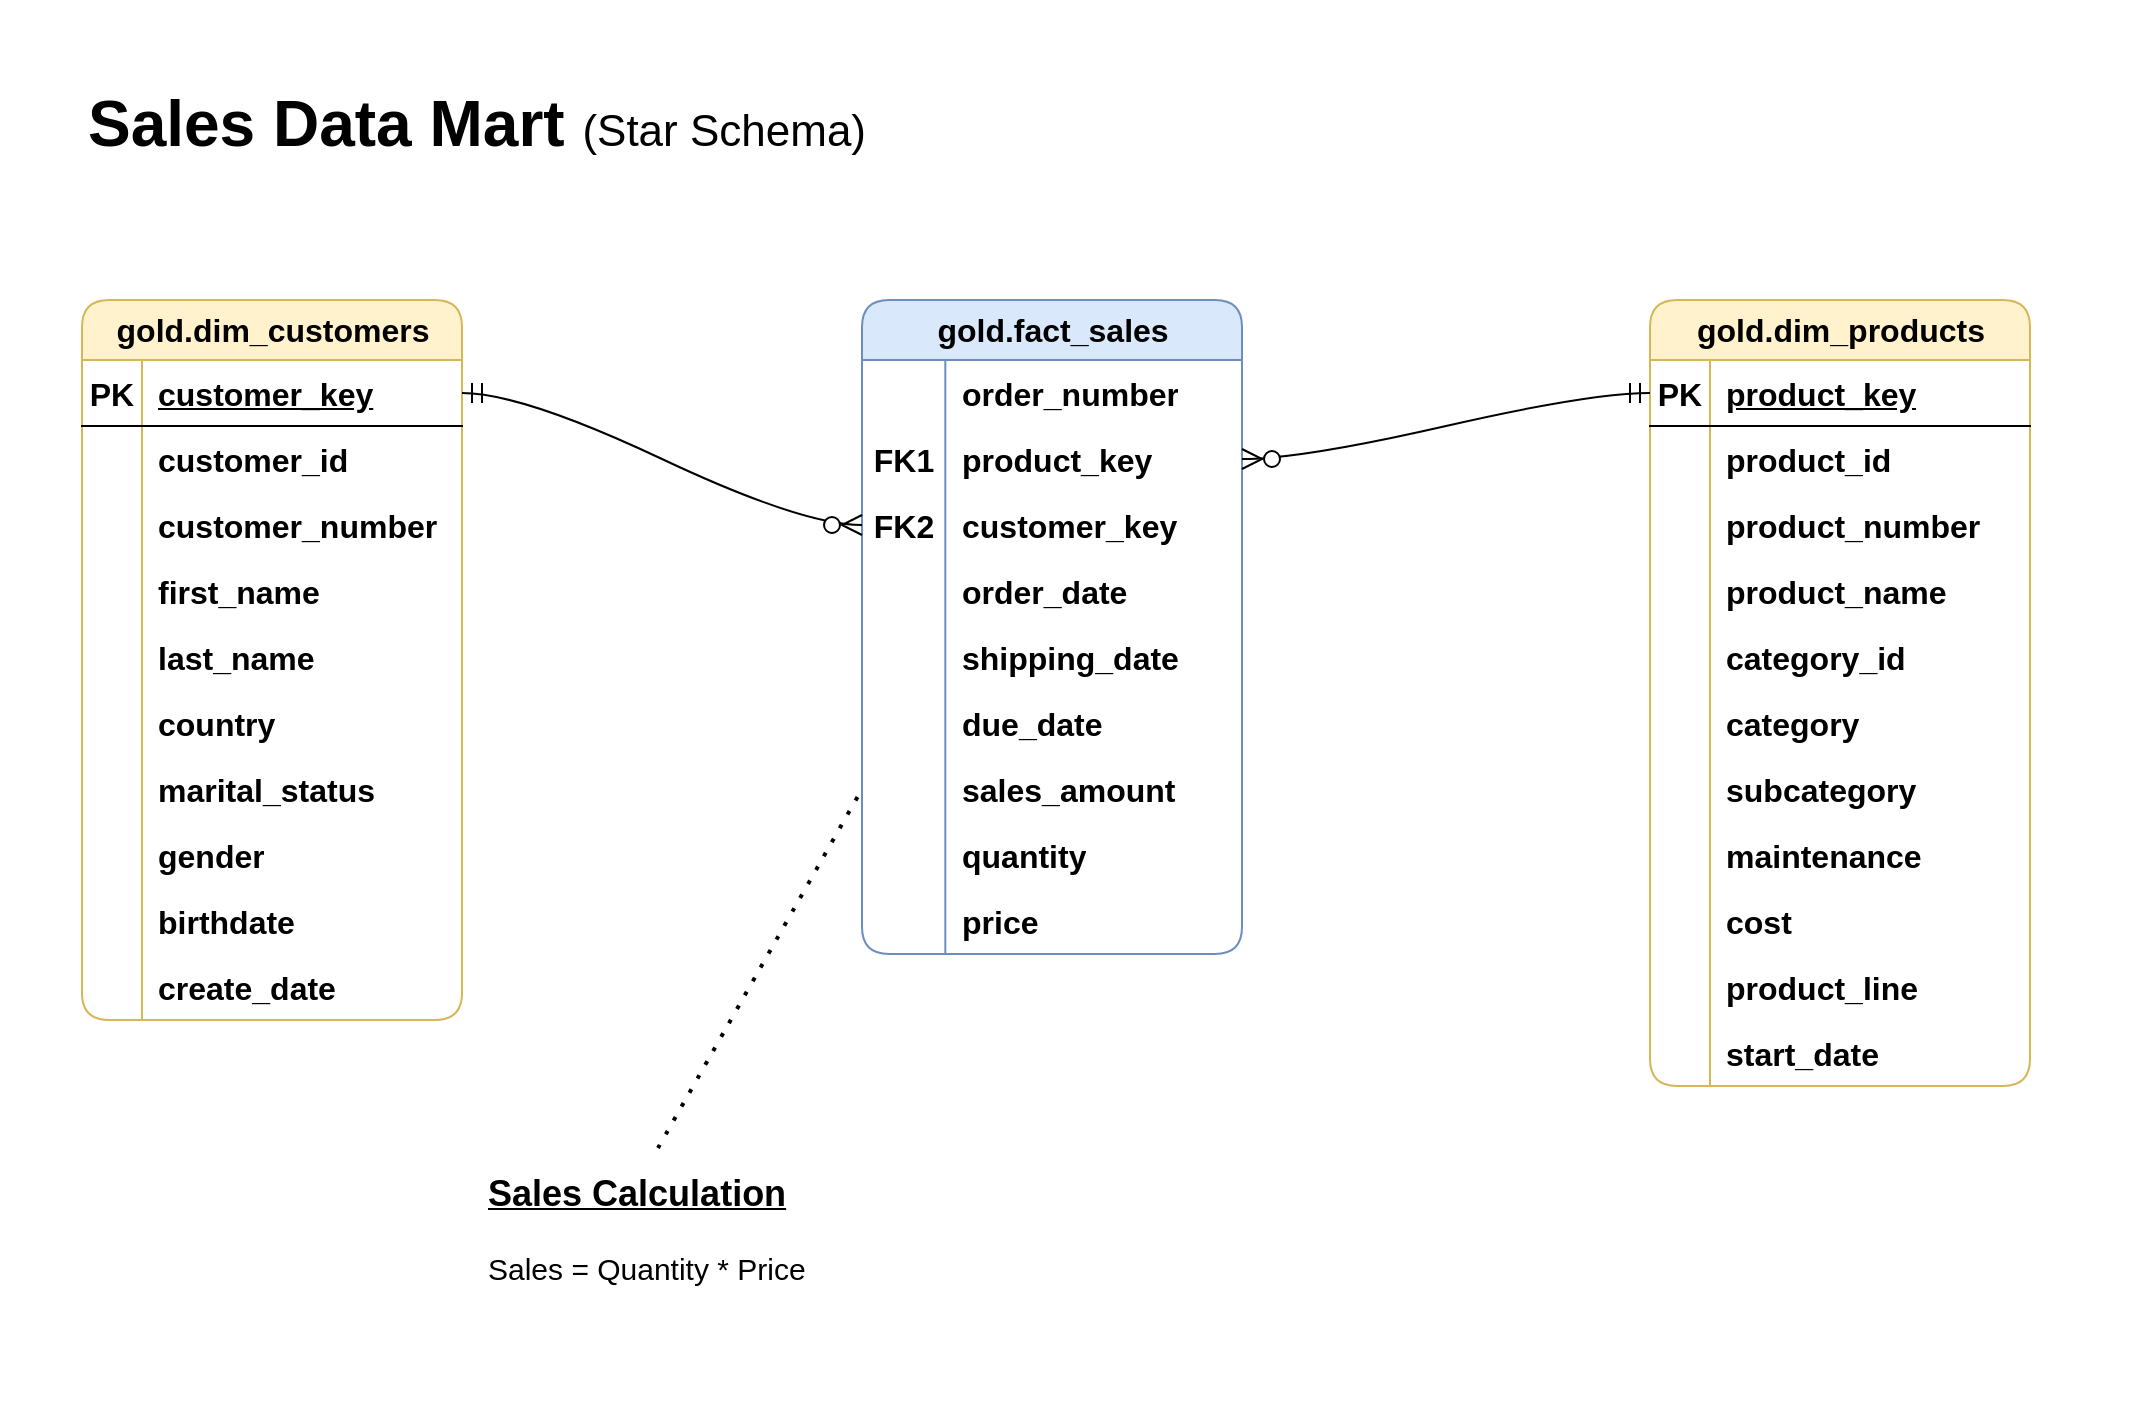 <mxfile version="27.1.6">
  <diagram name="Page-1" id="EEpj73DsTsfHjEE1nINr">
    <mxGraphModel dx="1678" dy="1429" grid="0" gridSize="10" guides="1" tooltips="1" connect="1" arrows="1" fold="1" page="0" pageScale="1" pageWidth="850" pageHeight="1100" math="0" shadow="0">
      <root>
        <mxCell id="0" />
        <mxCell id="1" parent="0" />
        <mxCell id="Lbr_G0M4RC8AalQgOM9N-105" value="" style="rounded=0;whiteSpace=wrap;html=1;fillColor=none;strokeColor=none;" vertex="1" parent="1">
          <mxGeometry x="93" y="-239" width="1071" height="701" as="geometry" />
        </mxCell>
        <mxCell id="Lbr_G0M4RC8AalQgOM9N-1" value="&lt;font style=&quot;&quot;&gt;&lt;b style=&quot;font-size: 32px;&quot;&gt;Sales Data Mart &lt;/b&gt;&lt;font style=&quot;font-size: 22px;&quot;&gt;(Star Schema)&lt;/font&gt;&lt;/font&gt;" style="text;html=1;align=center;verticalAlign=middle;whiteSpace=wrap;rounded=0;" vertex="1" parent="1">
          <mxGeometry x="134" y="-200" width="395" height="45" as="geometry" />
        </mxCell>
        <mxCell id="Lbr_G0M4RC8AalQgOM9N-2" value="&lt;font style=&quot;font-size: 16px;&quot;&gt;gold.dim_customers&lt;/font&gt;" style="shape=table;startSize=30;container=1;collapsible=1;childLayout=tableLayout;fixedRows=1;rowLines=0;fontStyle=1;align=center;resizeLast=1;html=1;rounded=1;fillColor=#fff2cc;strokeColor=#d6b656;" vertex="1" parent="1">
          <mxGeometry x="134" y="-89" width="190" height="360" as="geometry" />
        </mxCell>
        <mxCell id="Lbr_G0M4RC8AalQgOM9N-3" value="" style="shape=tableRow;horizontal=0;startSize=0;swimlaneHead=0;swimlaneBody=0;fillColor=none;collapsible=0;dropTarget=0;points=[[0,0.5],[1,0.5]];portConstraint=eastwest;top=0;left=0;right=0;bottom=1;fontSize=16;fontStyle=1" vertex="1" parent="Lbr_G0M4RC8AalQgOM9N-2">
          <mxGeometry y="30" width="190" height="33" as="geometry" />
        </mxCell>
        <mxCell id="Lbr_G0M4RC8AalQgOM9N-4" value="PK" style="shape=partialRectangle;connectable=0;fillColor=none;top=0;left=0;bottom=0;right=0;fontStyle=1;overflow=hidden;whiteSpace=wrap;html=1;fontSize=16;" vertex="1" parent="Lbr_G0M4RC8AalQgOM9N-3">
          <mxGeometry width="30" height="33" as="geometry">
            <mxRectangle width="30" height="33" as="alternateBounds" />
          </mxGeometry>
        </mxCell>
        <mxCell id="Lbr_G0M4RC8AalQgOM9N-5" value="customer_key" style="shape=partialRectangle;connectable=0;fillColor=none;top=0;left=0;bottom=0;right=0;align=left;spacingLeft=6;fontStyle=5;overflow=hidden;whiteSpace=wrap;html=1;fontSize=16;" vertex="1" parent="Lbr_G0M4RC8AalQgOM9N-3">
          <mxGeometry x="30" width="160" height="33" as="geometry">
            <mxRectangle width="160" height="33" as="alternateBounds" />
          </mxGeometry>
        </mxCell>
        <mxCell id="Lbr_G0M4RC8AalQgOM9N-6" value="" style="shape=tableRow;horizontal=0;startSize=0;swimlaneHead=0;swimlaneBody=0;fillColor=none;collapsible=0;dropTarget=0;points=[[0,0.5],[1,0.5]];portConstraint=eastwest;top=0;left=0;right=0;bottom=0;fontSize=16;fontStyle=1" vertex="1" parent="Lbr_G0M4RC8AalQgOM9N-2">
          <mxGeometry y="63" width="190" height="33" as="geometry" />
        </mxCell>
        <mxCell id="Lbr_G0M4RC8AalQgOM9N-7" value="" style="shape=partialRectangle;connectable=0;fillColor=none;top=0;left=0;bottom=0;right=0;editable=1;overflow=hidden;whiteSpace=wrap;html=1;fontSize=16;fontStyle=1" vertex="1" parent="Lbr_G0M4RC8AalQgOM9N-6">
          <mxGeometry width="30" height="33" as="geometry">
            <mxRectangle width="30" height="33" as="alternateBounds" />
          </mxGeometry>
        </mxCell>
        <mxCell id="Lbr_G0M4RC8AalQgOM9N-8" value="customer_id" style="shape=partialRectangle;connectable=0;fillColor=none;top=0;left=0;bottom=0;right=0;align=left;spacingLeft=6;overflow=hidden;whiteSpace=wrap;html=1;fontSize=16;fontStyle=1" vertex="1" parent="Lbr_G0M4RC8AalQgOM9N-6">
          <mxGeometry x="30" width="160" height="33" as="geometry">
            <mxRectangle width="160" height="33" as="alternateBounds" />
          </mxGeometry>
        </mxCell>
        <mxCell id="Lbr_G0M4RC8AalQgOM9N-9" value="" style="shape=tableRow;horizontal=0;startSize=0;swimlaneHead=0;swimlaneBody=0;fillColor=none;collapsible=0;dropTarget=0;points=[[0,0.5],[1,0.5]];portConstraint=eastwest;top=0;left=0;right=0;bottom=0;fontSize=16;fontStyle=1" vertex="1" parent="Lbr_G0M4RC8AalQgOM9N-2">
          <mxGeometry y="96" width="190" height="33" as="geometry" />
        </mxCell>
        <mxCell id="Lbr_G0M4RC8AalQgOM9N-10" value="" style="shape=partialRectangle;connectable=0;fillColor=none;top=0;left=0;bottom=0;right=0;editable=1;overflow=hidden;whiteSpace=wrap;html=1;fontSize=16;fontStyle=1" vertex="1" parent="Lbr_G0M4RC8AalQgOM9N-9">
          <mxGeometry width="30" height="33" as="geometry">
            <mxRectangle width="30" height="33" as="alternateBounds" />
          </mxGeometry>
        </mxCell>
        <mxCell id="Lbr_G0M4RC8AalQgOM9N-11" value="customer_number" style="shape=partialRectangle;connectable=0;fillColor=none;top=0;left=0;bottom=0;right=0;align=left;spacingLeft=6;overflow=hidden;whiteSpace=wrap;html=1;fontSize=16;fontStyle=1" vertex="1" parent="Lbr_G0M4RC8AalQgOM9N-9">
          <mxGeometry x="30" width="160" height="33" as="geometry">
            <mxRectangle width="160" height="33" as="alternateBounds" />
          </mxGeometry>
        </mxCell>
        <mxCell id="Lbr_G0M4RC8AalQgOM9N-12" value="" style="shape=tableRow;horizontal=0;startSize=0;swimlaneHead=0;swimlaneBody=0;fillColor=none;collapsible=0;dropTarget=0;points=[[0,0.5],[1,0.5]];portConstraint=eastwest;top=0;left=0;right=0;bottom=0;fontSize=16;fontStyle=1" vertex="1" parent="Lbr_G0M4RC8AalQgOM9N-2">
          <mxGeometry y="129" width="190" height="33" as="geometry" />
        </mxCell>
        <mxCell id="Lbr_G0M4RC8AalQgOM9N-13" value="" style="shape=partialRectangle;connectable=0;fillColor=none;top=0;left=0;bottom=0;right=0;editable=1;overflow=hidden;whiteSpace=wrap;html=1;fontSize=16;fontStyle=1" vertex="1" parent="Lbr_G0M4RC8AalQgOM9N-12">
          <mxGeometry width="30" height="33" as="geometry">
            <mxRectangle width="30" height="33" as="alternateBounds" />
          </mxGeometry>
        </mxCell>
        <mxCell id="Lbr_G0M4RC8AalQgOM9N-14" value="first_name" style="shape=partialRectangle;connectable=0;fillColor=none;top=0;left=0;bottom=0;right=0;align=left;spacingLeft=6;overflow=hidden;whiteSpace=wrap;html=1;fontSize=16;fontStyle=1" vertex="1" parent="Lbr_G0M4RC8AalQgOM9N-12">
          <mxGeometry x="30" width="160" height="33" as="geometry">
            <mxRectangle width="160" height="33" as="alternateBounds" />
          </mxGeometry>
        </mxCell>
        <mxCell id="Lbr_G0M4RC8AalQgOM9N-15" value="" style="shape=tableRow;horizontal=0;startSize=0;swimlaneHead=0;swimlaneBody=0;fillColor=none;collapsible=0;dropTarget=0;points=[[0,0.5],[1,0.5]];portConstraint=eastwest;top=0;left=0;right=0;bottom=0;fontSize=16;fontStyle=1" vertex="1" parent="Lbr_G0M4RC8AalQgOM9N-2">
          <mxGeometry y="162" width="190" height="33" as="geometry" />
        </mxCell>
        <mxCell id="Lbr_G0M4RC8AalQgOM9N-16" value="" style="shape=partialRectangle;connectable=0;fillColor=none;top=0;left=0;bottom=0;right=0;editable=1;overflow=hidden;whiteSpace=wrap;html=1;fontSize=16;fontStyle=1" vertex="1" parent="Lbr_G0M4RC8AalQgOM9N-15">
          <mxGeometry width="30" height="33" as="geometry">
            <mxRectangle width="30" height="33" as="alternateBounds" />
          </mxGeometry>
        </mxCell>
        <mxCell id="Lbr_G0M4RC8AalQgOM9N-17" value="last_name" style="shape=partialRectangle;connectable=0;fillColor=none;top=0;left=0;bottom=0;right=0;align=left;spacingLeft=6;overflow=hidden;whiteSpace=wrap;html=1;fontSize=16;fontStyle=1" vertex="1" parent="Lbr_G0M4RC8AalQgOM9N-15">
          <mxGeometry x="30" width="160" height="33" as="geometry">
            <mxRectangle width="160" height="33" as="alternateBounds" />
          </mxGeometry>
        </mxCell>
        <mxCell id="Lbr_G0M4RC8AalQgOM9N-18" value="" style="shape=tableRow;horizontal=0;startSize=0;swimlaneHead=0;swimlaneBody=0;fillColor=none;collapsible=0;dropTarget=0;points=[[0,0.5],[1,0.5]];portConstraint=eastwest;top=0;left=0;right=0;bottom=0;fontSize=16;fontStyle=1" vertex="1" parent="Lbr_G0M4RC8AalQgOM9N-2">
          <mxGeometry y="195" width="190" height="33" as="geometry" />
        </mxCell>
        <mxCell id="Lbr_G0M4RC8AalQgOM9N-19" value="" style="shape=partialRectangle;connectable=0;fillColor=none;top=0;left=0;bottom=0;right=0;editable=1;overflow=hidden;whiteSpace=wrap;html=1;fontSize=16;fontStyle=1" vertex="1" parent="Lbr_G0M4RC8AalQgOM9N-18">
          <mxGeometry width="30" height="33" as="geometry">
            <mxRectangle width="30" height="33" as="alternateBounds" />
          </mxGeometry>
        </mxCell>
        <mxCell id="Lbr_G0M4RC8AalQgOM9N-20" value="country" style="shape=partialRectangle;connectable=0;fillColor=none;top=0;left=0;bottom=0;right=0;align=left;spacingLeft=6;overflow=hidden;whiteSpace=wrap;html=1;fontSize=16;fontStyle=1" vertex="1" parent="Lbr_G0M4RC8AalQgOM9N-18">
          <mxGeometry x="30" width="160" height="33" as="geometry">
            <mxRectangle width="160" height="33" as="alternateBounds" />
          </mxGeometry>
        </mxCell>
        <mxCell id="Lbr_G0M4RC8AalQgOM9N-21" value="" style="shape=tableRow;horizontal=0;startSize=0;swimlaneHead=0;swimlaneBody=0;fillColor=none;collapsible=0;dropTarget=0;points=[[0,0.5],[1,0.5]];portConstraint=eastwest;top=0;left=0;right=0;bottom=0;fontSize=16;fontStyle=1" vertex="1" parent="Lbr_G0M4RC8AalQgOM9N-2">
          <mxGeometry y="228" width="190" height="33" as="geometry" />
        </mxCell>
        <mxCell id="Lbr_G0M4RC8AalQgOM9N-22" value="" style="shape=partialRectangle;connectable=0;fillColor=none;top=0;left=0;bottom=0;right=0;editable=1;overflow=hidden;whiteSpace=wrap;html=1;fontSize=16;fontStyle=1" vertex="1" parent="Lbr_G0M4RC8AalQgOM9N-21">
          <mxGeometry width="30" height="33" as="geometry">
            <mxRectangle width="30" height="33" as="alternateBounds" />
          </mxGeometry>
        </mxCell>
        <mxCell id="Lbr_G0M4RC8AalQgOM9N-23" value="marital_status" style="shape=partialRectangle;connectable=0;fillColor=none;top=0;left=0;bottom=0;right=0;align=left;spacingLeft=6;overflow=hidden;whiteSpace=wrap;html=1;fontSize=16;fontStyle=1" vertex="1" parent="Lbr_G0M4RC8AalQgOM9N-21">
          <mxGeometry x="30" width="160" height="33" as="geometry">
            <mxRectangle width="160" height="33" as="alternateBounds" />
          </mxGeometry>
        </mxCell>
        <mxCell id="Lbr_G0M4RC8AalQgOM9N-24" value="" style="shape=tableRow;horizontal=0;startSize=0;swimlaneHead=0;swimlaneBody=0;fillColor=none;collapsible=0;dropTarget=0;points=[[0,0.5],[1,0.5]];portConstraint=eastwest;top=0;left=0;right=0;bottom=0;fontSize=16;fontStyle=1" vertex="1" parent="Lbr_G0M4RC8AalQgOM9N-2">
          <mxGeometry y="261" width="190" height="33" as="geometry" />
        </mxCell>
        <mxCell id="Lbr_G0M4RC8AalQgOM9N-25" value="" style="shape=partialRectangle;connectable=0;fillColor=none;top=0;left=0;bottom=0;right=0;editable=1;overflow=hidden;whiteSpace=wrap;html=1;fontSize=16;fontStyle=1" vertex="1" parent="Lbr_G0M4RC8AalQgOM9N-24">
          <mxGeometry width="30" height="33" as="geometry">
            <mxRectangle width="30" height="33" as="alternateBounds" />
          </mxGeometry>
        </mxCell>
        <mxCell id="Lbr_G0M4RC8AalQgOM9N-26" value="gender" style="shape=partialRectangle;connectable=0;fillColor=none;top=0;left=0;bottom=0;right=0;align=left;spacingLeft=6;overflow=hidden;whiteSpace=wrap;html=1;fontSize=16;fontStyle=1" vertex="1" parent="Lbr_G0M4RC8AalQgOM9N-24">
          <mxGeometry x="30" width="160" height="33" as="geometry">
            <mxRectangle width="160" height="33" as="alternateBounds" />
          </mxGeometry>
        </mxCell>
        <mxCell id="Lbr_G0M4RC8AalQgOM9N-27" value="" style="shape=tableRow;horizontal=0;startSize=0;swimlaneHead=0;swimlaneBody=0;fillColor=none;collapsible=0;dropTarget=0;points=[[0,0.5],[1,0.5]];portConstraint=eastwest;top=0;left=0;right=0;bottom=0;fontSize=16;fontStyle=1" vertex="1" parent="Lbr_G0M4RC8AalQgOM9N-2">
          <mxGeometry y="294" width="190" height="33" as="geometry" />
        </mxCell>
        <mxCell id="Lbr_G0M4RC8AalQgOM9N-28" value="" style="shape=partialRectangle;connectable=0;fillColor=none;top=0;left=0;bottom=0;right=0;editable=1;overflow=hidden;whiteSpace=wrap;html=1;fontSize=16;fontStyle=1" vertex="1" parent="Lbr_G0M4RC8AalQgOM9N-27">
          <mxGeometry width="30" height="33" as="geometry">
            <mxRectangle width="30" height="33" as="alternateBounds" />
          </mxGeometry>
        </mxCell>
        <mxCell id="Lbr_G0M4RC8AalQgOM9N-29" value="birthdate" style="shape=partialRectangle;connectable=0;fillColor=none;top=0;left=0;bottom=0;right=0;align=left;spacingLeft=6;overflow=hidden;whiteSpace=wrap;html=1;fontSize=16;fontStyle=1" vertex="1" parent="Lbr_G0M4RC8AalQgOM9N-27">
          <mxGeometry x="30" width="160" height="33" as="geometry">
            <mxRectangle width="160" height="33" as="alternateBounds" />
          </mxGeometry>
        </mxCell>
        <mxCell id="Lbr_G0M4RC8AalQgOM9N-30" value="" style="shape=tableRow;horizontal=0;startSize=0;swimlaneHead=0;swimlaneBody=0;fillColor=none;collapsible=0;dropTarget=0;points=[[0,0.5],[1,0.5]];portConstraint=eastwest;top=0;left=0;right=0;bottom=0;fontSize=16;fontStyle=1" vertex="1" parent="Lbr_G0M4RC8AalQgOM9N-2">
          <mxGeometry y="327" width="190" height="33" as="geometry" />
        </mxCell>
        <mxCell id="Lbr_G0M4RC8AalQgOM9N-31" value="" style="shape=partialRectangle;connectable=0;fillColor=none;top=0;left=0;bottom=0;right=0;editable=1;overflow=hidden;whiteSpace=wrap;html=1;fontSize=16;fontStyle=1" vertex="1" parent="Lbr_G0M4RC8AalQgOM9N-30">
          <mxGeometry width="30" height="33" as="geometry">
            <mxRectangle width="30" height="33" as="alternateBounds" />
          </mxGeometry>
        </mxCell>
        <mxCell id="Lbr_G0M4RC8AalQgOM9N-32" value="create_date" style="shape=partialRectangle;connectable=0;fillColor=none;top=0;left=0;bottom=0;right=0;align=left;spacingLeft=6;overflow=hidden;whiteSpace=wrap;html=1;fontSize=16;fontStyle=1" vertex="1" parent="Lbr_G0M4RC8AalQgOM9N-30">
          <mxGeometry x="30" width="160" height="33" as="geometry">
            <mxRectangle width="160" height="33" as="alternateBounds" />
          </mxGeometry>
        </mxCell>
        <mxCell id="Lbr_G0M4RC8AalQgOM9N-33" value="&lt;font style=&quot;font-size: 16px;&quot;&gt;gold.fact_sales&lt;/font&gt;" style="shape=table;startSize=30;container=1;collapsible=1;childLayout=tableLayout;fixedRows=1;rowLines=0;fontStyle=1;align=center;resizeLast=1;html=1;rounded=1;fillColor=#dae8fc;strokeColor=#6c8ebf;" vertex="1" parent="1">
          <mxGeometry x="524" y="-89" width="190" height="327" as="geometry" />
        </mxCell>
        <mxCell id="Lbr_G0M4RC8AalQgOM9N-37" value="" style="shape=tableRow;horizontal=0;startSize=0;swimlaneHead=0;swimlaneBody=0;fillColor=none;collapsible=0;dropTarget=0;points=[[0,0.5],[1,0.5]];portConstraint=eastwest;top=0;left=0;right=0;bottom=0;fontSize=16;fontStyle=1" vertex="1" parent="Lbr_G0M4RC8AalQgOM9N-33">
          <mxGeometry y="30" width="190" height="33" as="geometry" />
        </mxCell>
        <mxCell id="Lbr_G0M4RC8AalQgOM9N-38" value="" style="shape=partialRectangle;connectable=0;fillColor=none;top=0;left=0;bottom=0;right=0;editable=1;overflow=hidden;whiteSpace=wrap;html=1;fontSize=16;fontStyle=1" vertex="1" parent="Lbr_G0M4RC8AalQgOM9N-37">
          <mxGeometry width="41.655" height="33" as="geometry">
            <mxRectangle width="41.655" height="33" as="alternateBounds" />
          </mxGeometry>
        </mxCell>
        <mxCell id="Lbr_G0M4RC8AalQgOM9N-39" value="order_number" style="shape=partialRectangle;connectable=0;fillColor=none;top=0;left=0;bottom=0;right=0;align=left;spacingLeft=6;overflow=hidden;whiteSpace=wrap;html=1;fontSize=16;fontStyle=1" vertex="1" parent="Lbr_G0M4RC8AalQgOM9N-37">
          <mxGeometry x="41.655" width="148.345" height="33" as="geometry">
            <mxRectangle width="148.345" height="33" as="alternateBounds" />
          </mxGeometry>
        </mxCell>
        <mxCell id="Lbr_G0M4RC8AalQgOM9N-40" value="" style="shape=tableRow;horizontal=0;startSize=0;swimlaneHead=0;swimlaneBody=0;fillColor=none;collapsible=0;dropTarget=0;points=[[0,0.5],[1,0.5]];portConstraint=eastwest;top=0;left=0;right=0;bottom=0;fontSize=16;fontStyle=1" vertex="1" parent="Lbr_G0M4RC8AalQgOM9N-33">
          <mxGeometry y="63" width="190" height="33" as="geometry" />
        </mxCell>
        <mxCell id="Lbr_G0M4RC8AalQgOM9N-41" value="FK1" style="shape=partialRectangle;connectable=0;fillColor=none;top=0;left=0;bottom=0;right=0;editable=1;overflow=hidden;whiteSpace=wrap;html=1;fontSize=16;fontStyle=1" vertex="1" parent="Lbr_G0M4RC8AalQgOM9N-40">
          <mxGeometry width="41.655" height="33" as="geometry">
            <mxRectangle width="41.655" height="33" as="alternateBounds" />
          </mxGeometry>
        </mxCell>
        <mxCell id="Lbr_G0M4RC8AalQgOM9N-42" value="product_key" style="shape=partialRectangle;connectable=0;fillColor=none;top=0;left=0;bottom=0;right=0;align=left;spacingLeft=6;overflow=hidden;whiteSpace=wrap;html=1;fontSize=16;fontStyle=1" vertex="1" parent="Lbr_G0M4RC8AalQgOM9N-40">
          <mxGeometry x="41.655" width="148.345" height="33" as="geometry">
            <mxRectangle width="148.345" height="33" as="alternateBounds" />
          </mxGeometry>
        </mxCell>
        <mxCell id="Lbr_G0M4RC8AalQgOM9N-43" value="" style="shape=tableRow;horizontal=0;startSize=0;swimlaneHead=0;swimlaneBody=0;fillColor=none;collapsible=0;dropTarget=0;points=[[0,0.5],[1,0.5]];portConstraint=eastwest;top=0;left=0;right=0;bottom=0;fontSize=16;fontStyle=1" vertex="1" parent="Lbr_G0M4RC8AalQgOM9N-33">
          <mxGeometry y="96" width="190" height="33" as="geometry" />
        </mxCell>
        <mxCell id="Lbr_G0M4RC8AalQgOM9N-44" value="FK2" style="shape=partialRectangle;connectable=0;fillColor=none;top=0;left=0;bottom=0;right=0;editable=1;overflow=hidden;whiteSpace=wrap;html=1;fontSize=16;fontStyle=1" vertex="1" parent="Lbr_G0M4RC8AalQgOM9N-43">
          <mxGeometry width="41.655" height="33" as="geometry">
            <mxRectangle width="41.655" height="33" as="alternateBounds" />
          </mxGeometry>
        </mxCell>
        <mxCell id="Lbr_G0M4RC8AalQgOM9N-45" value="customer_key" style="shape=partialRectangle;connectable=0;fillColor=none;top=0;left=0;bottom=0;right=0;align=left;spacingLeft=6;overflow=hidden;whiteSpace=wrap;html=1;fontSize=16;fontStyle=1" vertex="1" parent="Lbr_G0M4RC8AalQgOM9N-43">
          <mxGeometry x="41.655" width="148.345" height="33" as="geometry">
            <mxRectangle width="148.345" height="33" as="alternateBounds" />
          </mxGeometry>
        </mxCell>
        <mxCell id="Lbr_G0M4RC8AalQgOM9N-46" value="" style="shape=tableRow;horizontal=0;startSize=0;swimlaneHead=0;swimlaneBody=0;fillColor=none;collapsible=0;dropTarget=0;points=[[0,0.5],[1,0.5]];portConstraint=eastwest;top=0;left=0;right=0;bottom=0;fontSize=16;fontStyle=1" vertex="1" parent="Lbr_G0M4RC8AalQgOM9N-33">
          <mxGeometry y="129" width="190" height="33" as="geometry" />
        </mxCell>
        <mxCell id="Lbr_G0M4RC8AalQgOM9N-47" value="" style="shape=partialRectangle;connectable=0;fillColor=none;top=0;left=0;bottom=0;right=0;editable=1;overflow=hidden;whiteSpace=wrap;html=1;fontSize=16;fontStyle=1" vertex="1" parent="Lbr_G0M4RC8AalQgOM9N-46">
          <mxGeometry width="41.655" height="33" as="geometry">
            <mxRectangle width="41.655" height="33" as="alternateBounds" />
          </mxGeometry>
        </mxCell>
        <mxCell id="Lbr_G0M4RC8AalQgOM9N-48" value="order_date" style="shape=partialRectangle;connectable=0;fillColor=none;top=0;left=0;bottom=0;right=0;align=left;spacingLeft=6;overflow=hidden;whiteSpace=wrap;html=1;fontSize=16;fontStyle=1" vertex="1" parent="Lbr_G0M4RC8AalQgOM9N-46">
          <mxGeometry x="41.655" width="148.345" height="33" as="geometry">
            <mxRectangle width="148.345" height="33" as="alternateBounds" />
          </mxGeometry>
        </mxCell>
        <mxCell id="Lbr_G0M4RC8AalQgOM9N-49" value="" style="shape=tableRow;horizontal=0;startSize=0;swimlaneHead=0;swimlaneBody=0;fillColor=none;collapsible=0;dropTarget=0;points=[[0,0.5],[1,0.5]];portConstraint=eastwest;top=0;left=0;right=0;bottom=0;fontSize=16;fontStyle=1" vertex="1" parent="Lbr_G0M4RC8AalQgOM9N-33">
          <mxGeometry y="162" width="190" height="33" as="geometry" />
        </mxCell>
        <mxCell id="Lbr_G0M4RC8AalQgOM9N-50" value="" style="shape=partialRectangle;connectable=0;fillColor=none;top=0;left=0;bottom=0;right=0;editable=1;overflow=hidden;whiteSpace=wrap;html=1;fontSize=16;fontStyle=1" vertex="1" parent="Lbr_G0M4RC8AalQgOM9N-49">
          <mxGeometry width="41.655" height="33" as="geometry">
            <mxRectangle width="41.655" height="33" as="alternateBounds" />
          </mxGeometry>
        </mxCell>
        <mxCell id="Lbr_G0M4RC8AalQgOM9N-51" value="shipping_date" style="shape=partialRectangle;connectable=0;fillColor=none;top=0;left=0;bottom=0;right=0;align=left;spacingLeft=6;overflow=hidden;whiteSpace=wrap;html=1;fontSize=16;fontStyle=1" vertex="1" parent="Lbr_G0M4RC8AalQgOM9N-49">
          <mxGeometry x="41.655" width="148.345" height="33" as="geometry">
            <mxRectangle width="148.345" height="33" as="alternateBounds" />
          </mxGeometry>
        </mxCell>
        <mxCell id="Lbr_G0M4RC8AalQgOM9N-52" value="" style="shape=tableRow;horizontal=0;startSize=0;swimlaneHead=0;swimlaneBody=0;fillColor=none;collapsible=0;dropTarget=0;points=[[0,0.5],[1,0.5]];portConstraint=eastwest;top=0;left=0;right=0;bottom=0;fontSize=16;fontStyle=1" vertex="1" parent="Lbr_G0M4RC8AalQgOM9N-33">
          <mxGeometry y="195" width="190" height="33" as="geometry" />
        </mxCell>
        <mxCell id="Lbr_G0M4RC8AalQgOM9N-53" value="" style="shape=partialRectangle;connectable=0;fillColor=none;top=0;left=0;bottom=0;right=0;editable=1;overflow=hidden;whiteSpace=wrap;html=1;fontSize=16;fontStyle=1" vertex="1" parent="Lbr_G0M4RC8AalQgOM9N-52">
          <mxGeometry width="41.655" height="33" as="geometry">
            <mxRectangle width="41.655" height="33" as="alternateBounds" />
          </mxGeometry>
        </mxCell>
        <mxCell id="Lbr_G0M4RC8AalQgOM9N-54" value="due_date" style="shape=partialRectangle;connectable=0;fillColor=none;top=0;left=0;bottom=0;right=0;align=left;spacingLeft=6;overflow=hidden;whiteSpace=wrap;html=1;fontSize=16;fontStyle=1" vertex="1" parent="Lbr_G0M4RC8AalQgOM9N-52">
          <mxGeometry x="41.655" width="148.345" height="33" as="geometry">
            <mxRectangle width="148.345" height="33" as="alternateBounds" />
          </mxGeometry>
        </mxCell>
        <mxCell id="Lbr_G0M4RC8AalQgOM9N-55" value="" style="shape=tableRow;horizontal=0;startSize=0;swimlaneHead=0;swimlaneBody=0;fillColor=none;collapsible=0;dropTarget=0;points=[[0,0.5],[1,0.5]];portConstraint=eastwest;top=0;left=0;right=0;bottom=0;fontSize=16;fontStyle=1" vertex="1" parent="Lbr_G0M4RC8AalQgOM9N-33">
          <mxGeometry y="228" width="190" height="33" as="geometry" />
        </mxCell>
        <mxCell id="Lbr_G0M4RC8AalQgOM9N-56" value="" style="shape=partialRectangle;connectable=0;fillColor=none;top=0;left=0;bottom=0;right=0;editable=1;overflow=hidden;whiteSpace=wrap;html=1;fontSize=16;fontStyle=1" vertex="1" parent="Lbr_G0M4RC8AalQgOM9N-55">
          <mxGeometry width="41.655" height="33" as="geometry">
            <mxRectangle width="41.655" height="33" as="alternateBounds" />
          </mxGeometry>
        </mxCell>
        <mxCell id="Lbr_G0M4RC8AalQgOM9N-57" value="sales_amount" style="shape=partialRectangle;connectable=0;fillColor=none;top=0;left=0;bottom=0;right=0;align=left;spacingLeft=6;overflow=hidden;whiteSpace=wrap;html=1;fontSize=16;fontStyle=1" vertex="1" parent="Lbr_G0M4RC8AalQgOM9N-55">
          <mxGeometry x="41.655" width="148.345" height="33" as="geometry">
            <mxRectangle width="148.345" height="33" as="alternateBounds" />
          </mxGeometry>
        </mxCell>
        <mxCell id="Lbr_G0M4RC8AalQgOM9N-58" value="" style="shape=tableRow;horizontal=0;startSize=0;swimlaneHead=0;swimlaneBody=0;fillColor=none;collapsible=0;dropTarget=0;points=[[0,0.5],[1,0.5]];portConstraint=eastwest;top=0;left=0;right=0;bottom=0;fontSize=16;fontStyle=1" vertex="1" parent="Lbr_G0M4RC8AalQgOM9N-33">
          <mxGeometry y="261" width="190" height="33" as="geometry" />
        </mxCell>
        <mxCell id="Lbr_G0M4RC8AalQgOM9N-59" value="" style="shape=partialRectangle;connectable=0;fillColor=none;top=0;left=0;bottom=0;right=0;editable=1;overflow=hidden;whiteSpace=wrap;html=1;fontSize=16;fontStyle=1" vertex="1" parent="Lbr_G0M4RC8AalQgOM9N-58">
          <mxGeometry width="41.655" height="33" as="geometry">
            <mxRectangle width="41.655" height="33" as="alternateBounds" />
          </mxGeometry>
        </mxCell>
        <mxCell id="Lbr_G0M4RC8AalQgOM9N-60" value="quantity" style="shape=partialRectangle;connectable=0;fillColor=none;top=0;left=0;bottom=0;right=0;align=left;spacingLeft=6;overflow=hidden;whiteSpace=wrap;html=1;fontSize=16;fontStyle=1" vertex="1" parent="Lbr_G0M4RC8AalQgOM9N-58">
          <mxGeometry x="41.655" width="148.345" height="33" as="geometry">
            <mxRectangle width="148.345" height="33" as="alternateBounds" />
          </mxGeometry>
        </mxCell>
        <mxCell id="Lbr_G0M4RC8AalQgOM9N-61" value="" style="shape=tableRow;horizontal=0;startSize=0;swimlaneHead=0;swimlaneBody=0;fillColor=none;collapsible=0;dropTarget=0;points=[[0,0.5],[1,0.5]];portConstraint=eastwest;top=0;left=0;right=0;bottom=0;fontSize=16;fontStyle=1" vertex="1" parent="Lbr_G0M4RC8AalQgOM9N-33">
          <mxGeometry y="294" width="190" height="33" as="geometry" />
        </mxCell>
        <mxCell id="Lbr_G0M4RC8AalQgOM9N-62" value="" style="shape=partialRectangle;connectable=0;fillColor=none;top=0;left=0;bottom=0;right=0;editable=1;overflow=hidden;whiteSpace=wrap;html=1;fontSize=16;fontStyle=1" vertex="1" parent="Lbr_G0M4RC8AalQgOM9N-61">
          <mxGeometry width="41.655" height="33" as="geometry">
            <mxRectangle width="41.655" height="33" as="alternateBounds" />
          </mxGeometry>
        </mxCell>
        <mxCell id="Lbr_G0M4RC8AalQgOM9N-63" value="price" style="shape=partialRectangle;connectable=0;fillColor=none;top=0;left=0;bottom=0;right=0;align=left;spacingLeft=6;overflow=hidden;whiteSpace=wrap;html=1;fontSize=16;fontStyle=1" vertex="1" parent="Lbr_G0M4RC8AalQgOM9N-61">
          <mxGeometry x="41.655" width="148.345" height="33" as="geometry">
            <mxRectangle width="148.345" height="33" as="alternateBounds" />
          </mxGeometry>
        </mxCell>
        <mxCell id="Lbr_G0M4RC8AalQgOM9N-67" value="&lt;font style=&quot;font-size: 16px;&quot;&gt;gold.dim_products&lt;/font&gt;" style="shape=table;startSize=30;container=1;collapsible=1;childLayout=tableLayout;fixedRows=1;rowLines=0;fontStyle=1;align=center;resizeLast=1;html=1;rounded=1;fillColor=#fff2cc;strokeColor=#d6b656;" vertex="1" parent="1">
          <mxGeometry x="918" y="-89" width="190" height="393" as="geometry" />
        </mxCell>
        <mxCell id="Lbr_G0M4RC8AalQgOM9N-68" value="" style="shape=tableRow;horizontal=0;startSize=0;swimlaneHead=0;swimlaneBody=0;fillColor=none;collapsible=0;dropTarget=0;points=[[0,0.5],[1,0.5]];portConstraint=eastwest;top=0;left=0;right=0;bottom=1;fontSize=16;fontStyle=1" vertex="1" parent="Lbr_G0M4RC8AalQgOM9N-67">
          <mxGeometry y="30" width="190" height="33" as="geometry" />
        </mxCell>
        <mxCell id="Lbr_G0M4RC8AalQgOM9N-69" value="PK" style="shape=partialRectangle;connectable=0;fillColor=none;top=0;left=0;bottom=0;right=0;fontStyle=1;overflow=hidden;whiteSpace=wrap;html=1;fontSize=16;" vertex="1" parent="Lbr_G0M4RC8AalQgOM9N-68">
          <mxGeometry width="30" height="33" as="geometry">
            <mxRectangle width="30" height="33" as="alternateBounds" />
          </mxGeometry>
        </mxCell>
        <mxCell id="Lbr_G0M4RC8AalQgOM9N-70" value="product_key" style="shape=partialRectangle;connectable=0;fillColor=none;top=0;left=0;bottom=0;right=0;align=left;spacingLeft=6;fontStyle=5;overflow=hidden;whiteSpace=wrap;html=1;fontSize=16;" vertex="1" parent="Lbr_G0M4RC8AalQgOM9N-68">
          <mxGeometry x="30" width="160" height="33" as="geometry">
            <mxRectangle width="160" height="33" as="alternateBounds" />
          </mxGeometry>
        </mxCell>
        <mxCell id="Lbr_G0M4RC8AalQgOM9N-71" value="" style="shape=tableRow;horizontal=0;startSize=0;swimlaneHead=0;swimlaneBody=0;fillColor=none;collapsible=0;dropTarget=0;points=[[0,0.5],[1,0.5]];portConstraint=eastwest;top=0;left=0;right=0;bottom=0;fontSize=16;fontStyle=1" vertex="1" parent="Lbr_G0M4RC8AalQgOM9N-67">
          <mxGeometry y="63" width="190" height="33" as="geometry" />
        </mxCell>
        <mxCell id="Lbr_G0M4RC8AalQgOM9N-72" value="" style="shape=partialRectangle;connectable=0;fillColor=none;top=0;left=0;bottom=0;right=0;editable=1;overflow=hidden;whiteSpace=wrap;html=1;fontSize=16;fontStyle=1" vertex="1" parent="Lbr_G0M4RC8AalQgOM9N-71">
          <mxGeometry width="30" height="33" as="geometry">
            <mxRectangle width="30" height="33" as="alternateBounds" />
          </mxGeometry>
        </mxCell>
        <mxCell id="Lbr_G0M4RC8AalQgOM9N-73" value="product_id" style="shape=partialRectangle;connectable=0;fillColor=none;top=0;left=0;bottom=0;right=0;align=left;spacingLeft=6;overflow=hidden;whiteSpace=wrap;html=1;fontSize=16;fontStyle=1" vertex="1" parent="Lbr_G0M4RC8AalQgOM9N-71">
          <mxGeometry x="30" width="160" height="33" as="geometry">
            <mxRectangle width="160" height="33" as="alternateBounds" />
          </mxGeometry>
        </mxCell>
        <mxCell id="Lbr_G0M4RC8AalQgOM9N-74" value="" style="shape=tableRow;horizontal=0;startSize=0;swimlaneHead=0;swimlaneBody=0;fillColor=none;collapsible=0;dropTarget=0;points=[[0,0.5],[1,0.5]];portConstraint=eastwest;top=0;left=0;right=0;bottom=0;fontSize=16;fontStyle=1" vertex="1" parent="Lbr_G0M4RC8AalQgOM9N-67">
          <mxGeometry y="96" width="190" height="33" as="geometry" />
        </mxCell>
        <mxCell id="Lbr_G0M4RC8AalQgOM9N-75" value="" style="shape=partialRectangle;connectable=0;fillColor=none;top=0;left=0;bottom=0;right=0;editable=1;overflow=hidden;whiteSpace=wrap;html=1;fontSize=16;fontStyle=1" vertex="1" parent="Lbr_G0M4RC8AalQgOM9N-74">
          <mxGeometry width="30" height="33" as="geometry">
            <mxRectangle width="30" height="33" as="alternateBounds" />
          </mxGeometry>
        </mxCell>
        <mxCell id="Lbr_G0M4RC8AalQgOM9N-76" value="product_number" style="shape=partialRectangle;connectable=0;fillColor=none;top=0;left=0;bottom=0;right=0;align=left;spacingLeft=6;overflow=hidden;whiteSpace=wrap;html=1;fontSize=16;fontStyle=1" vertex="1" parent="Lbr_G0M4RC8AalQgOM9N-74">
          <mxGeometry x="30" width="160" height="33" as="geometry">
            <mxRectangle width="160" height="33" as="alternateBounds" />
          </mxGeometry>
        </mxCell>
        <mxCell id="Lbr_G0M4RC8AalQgOM9N-77" value="" style="shape=tableRow;horizontal=0;startSize=0;swimlaneHead=0;swimlaneBody=0;fillColor=none;collapsible=0;dropTarget=0;points=[[0,0.5],[1,0.5]];portConstraint=eastwest;top=0;left=0;right=0;bottom=0;fontSize=16;fontStyle=1" vertex="1" parent="Lbr_G0M4RC8AalQgOM9N-67">
          <mxGeometry y="129" width="190" height="33" as="geometry" />
        </mxCell>
        <mxCell id="Lbr_G0M4RC8AalQgOM9N-78" value="" style="shape=partialRectangle;connectable=0;fillColor=none;top=0;left=0;bottom=0;right=0;editable=1;overflow=hidden;whiteSpace=wrap;html=1;fontSize=16;fontStyle=1" vertex="1" parent="Lbr_G0M4RC8AalQgOM9N-77">
          <mxGeometry width="30" height="33" as="geometry">
            <mxRectangle width="30" height="33" as="alternateBounds" />
          </mxGeometry>
        </mxCell>
        <mxCell id="Lbr_G0M4RC8AalQgOM9N-79" value="product_name" style="shape=partialRectangle;connectable=0;fillColor=none;top=0;left=0;bottom=0;right=0;align=left;spacingLeft=6;overflow=hidden;whiteSpace=wrap;html=1;fontSize=16;fontStyle=1" vertex="1" parent="Lbr_G0M4RC8AalQgOM9N-77">
          <mxGeometry x="30" width="160" height="33" as="geometry">
            <mxRectangle width="160" height="33" as="alternateBounds" />
          </mxGeometry>
        </mxCell>
        <mxCell id="Lbr_G0M4RC8AalQgOM9N-80" value="" style="shape=tableRow;horizontal=0;startSize=0;swimlaneHead=0;swimlaneBody=0;fillColor=none;collapsible=0;dropTarget=0;points=[[0,0.5],[1,0.5]];portConstraint=eastwest;top=0;left=0;right=0;bottom=0;fontSize=16;fontStyle=1" vertex="1" parent="Lbr_G0M4RC8AalQgOM9N-67">
          <mxGeometry y="162" width="190" height="33" as="geometry" />
        </mxCell>
        <mxCell id="Lbr_G0M4RC8AalQgOM9N-81" value="" style="shape=partialRectangle;connectable=0;fillColor=none;top=0;left=0;bottom=0;right=0;editable=1;overflow=hidden;whiteSpace=wrap;html=1;fontSize=16;fontStyle=1" vertex="1" parent="Lbr_G0M4RC8AalQgOM9N-80">
          <mxGeometry width="30" height="33" as="geometry">
            <mxRectangle width="30" height="33" as="alternateBounds" />
          </mxGeometry>
        </mxCell>
        <mxCell id="Lbr_G0M4RC8AalQgOM9N-82" value="category_id" style="shape=partialRectangle;connectable=0;fillColor=none;top=0;left=0;bottom=0;right=0;align=left;spacingLeft=6;overflow=hidden;whiteSpace=wrap;html=1;fontSize=16;fontStyle=1" vertex="1" parent="Lbr_G0M4RC8AalQgOM9N-80">
          <mxGeometry x="30" width="160" height="33" as="geometry">
            <mxRectangle width="160" height="33" as="alternateBounds" />
          </mxGeometry>
        </mxCell>
        <mxCell id="Lbr_G0M4RC8AalQgOM9N-83" value="" style="shape=tableRow;horizontal=0;startSize=0;swimlaneHead=0;swimlaneBody=0;fillColor=none;collapsible=0;dropTarget=0;points=[[0,0.5],[1,0.5]];portConstraint=eastwest;top=0;left=0;right=0;bottom=0;fontSize=16;fontStyle=1" vertex="1" parent="Lbr_G0M4RC8AalQgOM9N-67">
          <mxGeometry y="195" width="190" height="33" as="geometry" />
        </mxCell>
        <mxCell id="Lbr_G0M4RC8AalQgOM9N-84" value="" style="shape=partialRectangle;connectable=0;fillColor=none;top=0;left=0;bottom=0;right=0;editable=1;overflow=hidden;whiteSpace=wrap;html=1;fontSize=16;fontStyle=1" vertex="1" parent="Lbr_G0M4RC8AalQgOM9N-83">
          <mxGeometry width="30" height="33" as="geometry">
            <mxRectangle width="30" height="33" as="alternateBounds" />
          </mxGeometry>
        </mxCell>
        <mxCell id="Lbr_G0M4RC8AalQgOM9N-85" value="category" style="shape=partialRectangle;connectable=0;fillColor=none;top=0;left=0;bottom=0;right=0;align=left;spacingLeft=6;overflow=hidden;whiteSpace=wrap;html=1;fontSize=16;fontStyle=1" vertex="1" parent="Lbr_G0M4RC8AalQgOM9N-83">
          <mxGeometry x="30" width="160" height="33" as="geometry">
            <mxRectangle width="160" height="33" as="alternateBounds" />
          </mxGeometry>
        </mxCell>
        <mxCell id="Lbr_G0M4RC8AalQgOM9N-86" value="" style="shape=tableRow;horizontal=0;startSize=0;swimlaneHead=0;swimlaneBody=0;fillColor=none;collapsible=0;dropTarget=0;points=[[0,0.5],[1,0.5]];portConstraint=eastwest;top=0;left=0;right=0;bottom=0;fontSize=16;fontStyle=1" vertex="1" parent="Lbr_G0M4RC8AalQgOM9N-67">
          <mxGeometry y="228" width="190" height="33" as="geometry" />
        </mxCell>
        <mxCell id="Lbr_G0M4RC8AalQgOM9N-87" value="" style="shape=partialRectangle;connectable=0;fillColor=none;top=0;left=0;bottom=0;right=0;editable=1;overflow=hidden;whiteSpace=wrap;html=1;fontSize=16;fontStyle=1" vertex="1" parent="Lbr_G0M4RC8AalQgOM9N-86">
          <mxGeometry width="30" height="33" as="geometry">
            <mxRectangle width="30" height="33" as="alternateBounds" />
          </mxGeometry>
        </mxCell>
        <mxCell id="Lbr_G0M4RC8AalQgOM9N-88" value="subcategory" style="shape=partialRectangle;connectable=0;fillColor=none;top=0;left=0;bottom=0;right=0;align=left;spacingLeft=6;overflow=hidden;whiteSpace=wrap;html=1;fontSize=16;fontStyle=1" vertex="1" parent="Lbr_G0M4RC8AalQgOM9N-86">
          <mxGeometry x="30" width="160" height="33" as="geometry">
            <mxRectangle width="160" height="33" as="alternateBounds" />
          </mxGeometry>
        </mxCell>
        <mxCell id="Lbr_G0M4RC8AalQgOM9N-89" value="" style="shape=tableRow;horizontal=0;startSize=0;swimlaneHead=0;swimlaneBody=0;fillColor=none;collapsible=0;dropTarget=0;points=[[0,0.5],[1,0.5]];portConstraint=eastwest;top=0;left=0;right=0;bottom=0;fontSize=16;fontStyle=1" vertex="1" parent="Lbr_G0M4RC8AalQgOM9N-67">
          <mxGeometry y="261" width="190" height="33" as="geometry" />
        </mxCell>
        <mxCell id="Lbr_G0M4RC8AalQgOM9N-90" value="" style="shape=partialRectangle;connectable=0;fillColor=none;top=0;left=0;bottom=0;right=0;editable=1;overflow=hidden;whiteSpace=wrap;html=1;fontSize=16;fontStyle=1" vertex="1" parent="Lbr_G0M4RC8AalQgOM9N-89">
          <mxGeometry width="30" height="33" as="geometry">
            <mxRectangle width="30" height="33" as="alternateBounds" />
          </mxGeometry>
        </mxCell>
        <mxCell id="Lbr_G0M4RC8AalQgOM9N-91" value="maintenance" style="shape=partialRectangle;connectable=0;fillColor=none;top=0;left=0;bottom=0;right=0;align=left;spacingLeft=6;overflow=hidden;whiteSpace=wrap;html=1;fontSize=16;fontStyle=1" vertex="1" parent="Lbr_G0M4RC8AalQgOM9N-89">
          <mxGeometry x="30" width="160" height="33" as="geometry">
            <mxRectangle width="160" height="33" as="alternateBounds" />
          </mxGeometry>
        </mxCell>
        <mxCell id="Lbr_G0M4RC8AalQgOM9N-92" value="" style="shape=tableRow;horizontal=0;startSize=0;swimlaneHead=0;swimlaneBody=0;fillColor=none;collapsible=0;dropTarget=0;points=[[0,0.5],[1,0.5]];portConstraint=eastwest;top=0;left=0;right=0;bottom=0;fontSize=16;fontStyle=1" vertex="1" parent="Lbr_G0M4RC8AalQgOM9N-67">
          <mxGeometry y="294" width="190" height="33" as="geometry" />
        </mxCell>
        <mxCell id="Lbr_G0M4RC8AalQgOM9N-93" value="" style="shape=partialRectangle;connectable=0;fillColor=none;top=0;left=0;bottom=0;right=0;editable=1;overflow=hidden;whiteSpace=wrap;html=1;fontSize=16;fontStyle=1" vertex="1" parent="Lbr_G0M4RC8AalQgOM9N-92">
          <mxGeometry width="30" height="33" as="geometry">
            <mxRectangle width="30" height="33" as="alternateBounds" />
          </mxGeometry>
        </mxCell>
        <mxCell id="Lbr_G0M4RC8AalQgOM9N-94" value="cost" style="shape=partialRectangle;connectable=0;fillColor=none;top=0;left=0;bottom=0;right=0;align=left;spacingLeft=6;overflow=hidden;whiteSpace=wrap;html=1;fontSize=16;fontStyle=1" vertex="1" parent="Lbr_G0M4RC8AalQgOM9N-92">
          <mxGeometry x="30" width="160" height="33" as="geometry">
            <mxRectangle width="160" height="33" as="alternateBounds" />
          </mxGeometry>
        </mxCell>
        <mxCell id="Lbr_G0M4RC8AalQgOM9N-95" value="" style="shape=tableRow;horizontal=0;startSize=0;swimlaneHead=0;swimlaneBody=0;fillColor=none;collapsible=0;dropTarget=0;points=[[0,0.5],[1,0.5]];portConstraint=eastwest;top=0;left=0;right=0;bottom=0;fontSize=16;fontStyle=1" vertex="1" parent="Lbr_G0M4RC8AalQgOM9N-67">
          <mxGeometry y="327" width="190" height="33" as="geometry" />
        </mxCell>
        <mxCell id="Lbr_G0M4RC8AalQgOM9N-96" value="" style="shape=partialRectangle;connectable=0;fillColor=none;top=0;left=0;bottom=0;right=0;editable=1;overflow=hidden;whiteSpace=wrap;html=1;fontSize=16;fontStyle=1" vertex="1" parent="Lbr_G0M4RC8AalQgOM9N-95">
          <mxGeometry width="30" height="33" as="geometry">
            <mxRectangle width="30" height="33" as="alternateBounds" />
          </mxGeometry>
        </mxCell>
        <mxCell id="Lbr_G0M4RC8AalQgOM9N-97" value="product_line" style="shape=partialRectangle;connectable=0;fillColor=none;top=0;left=0;bottom=0;right=0;align=left;spacingLeft=6;overflow=hidden;whiteSpace=wrap;html=1;fontSize=16;fontStyle=1" vertex="1" parent="Lbr_G0M4RC8AalQgOM9N-95">
          <mxGeometry x="30" width="160" height="33" as="geometry">
            <mxRectangle width="160" height="33" as="alternateBounds" />
          </mxGeometry>
        </mxCell>
        <mxCell id="Lbr_G0M4RC8AalQgOM9N-98" value="" style="shape=tableRow;horizontal=0;startSize=0;swimlaneHead=0;swimlaneBody=0;fillColor=none;collapsible=0;dropTarget=0;points=[[0,0.5],[1,0.5]];portConstraint=eastwest;top=0;left=0;right=0;bottom=0;fontSize=16;fontStyle=1" vertex="1" parent="Lbr_G0M4RC8AalQgOM9N-67">
          <mxGeometry y="360" width="190" height="33" as="geometry" />
        </mxCell>
        <mxCell id="Lbr_G0M4RC8AalQgOM9N-99" value="" style="shape=partialRectangle;connectable=0;fillColor=none;top=0;left=0;bottom=0;right=0;editable=1;overflow=hidden;whiteSpace=wrap;html=1;fontSize=16;fontStyle=1" vertex="1" parent="Lbr_G0M4RC8AalQgOM9N-98">
          <mxGeometry width="30" height="33" as="geometry">
            <mxRectangle width="30" height="33" as="alternateBounds" />
          </mxGeometry>
        </mxCell>
        <mxCell id="Lbr_G0M4RC8AalQgOM9N-100" value="start_date" style="shape=partialRectangle;connectable=0;fillColor=none;top=0;left=0;bottom=0;right=0;align=left;spacingLeft=6;overflow=hidden;whiteSpace=wrap;html=1;fontSize=16;fontStyle=1" vertex="1" parent="Lbr_G0M4RC8AalQgOM9N-98">
          <mxGeometry x="30" width="160" height="33" as="geometry">
            <mxRectangle width="160" height="33" as="alternateBounds" />
          </mxGeometry>
        </mxCell>
        <mxCell id="Lbr_G0M4RC8AalQgOM9N-101" value="" style="edgeStyle=entityRelationEdgeStyle;fontSize=12;html=1;endArrow=ERzeroToMany;startArrow=ERmandOne;rounded=0;startSize=8;endSize=8;curved=1;" edge="1" parent="1" source="Lbr_G0M4RC8AalQgOM9N-3" target="Lbr_G0M4RC8AalQgOM9N-43">
          <mxGeometry width="100" height="100" relative="1" as="geometry">
            <mxPoint x="630" y="275" as="sourcePoint" />
            <mxPoint x="730" y="175" as="targetPoint" />
          </mxGeometry>
        </mxCell>
        <mxCell id="Lbr_G0M4RC8AalQgOM9N-102" value="" style="edgeStyle=entityRelationEdgeStyle;fontSize=12;html=1;endArrow=ERzeroToMany;startArrow=ERmandOne;rounded=0;startSize=8;endSize=8;curved=1;" edge="1" parent="1" source="Lbr_G0M4RC8AalQgOM9N-68" target="Lbr_G0M4RC8AalQgOM9N-40">
          <mxGeometry width="100" height="100" relative="1" as="geometry">
            <mxPoint x="581" y="436" as="sourcePoint" />
            <mxPoint x="730" y="175" as="targetPoint" />
          </mxGeometry>
        </mxCell>
        <mxCell id="Lbr_G0M4RC8AalQgOM9N-103" value="&lt;h1 style=&quot;margin-top: 0px;&quot;&gt;&lt;font style=&quot;font-size: 18px;&quot;&gt;&lt;u&gt;Sales Calculation&lt;/u&gt;&lt;/font&gt;&lt;/h1&gt;&lt;p&gt;&lt;font style=&quot;font-size: 15px;&quot;&gt;Sales = Quantity * Price&lt;/font&gt;&lt;/p&gt;" style="text;html=1;whiteSpace=wrap;overflow=hidden;rounded=0;" vertex="1" parent="1">
          <mxGeometry x="335" y="335" width="174" height="91" as="geometry" />
        </mxCell>
        <mxCell id="Lbr_G0M4RC8AalQgOM9N-104" value="" style="endArrow=none;dashed=1;html=1;dashPattern=1 3;strokeWidth=2;rounded=0;fontSize=12;startSize=8;endSize=8;curved=1;exitX=0.5;exitY=0;exitDx=0;exitDy=0;entryX=0;entryY=0.5;entryDx=0;entryDy=0;" edge="1" parent="1" source="Lbr_G0M4RC8AalQgOM9N-103" target="Lbr_G0M4RC8AalQgOM9N-55">
          <mxGeometry width="50" height="50" relative="1" as="geometry">
            <mxPoint x="655" y="250" as="sourcePoint" />
            <mxPoint x="787" y="156" as="targetPoint" />
          </mxGeometry>
        </mxCell>
      </root>
    </mxGraphModel>
  </diagram>
</mxfile>
